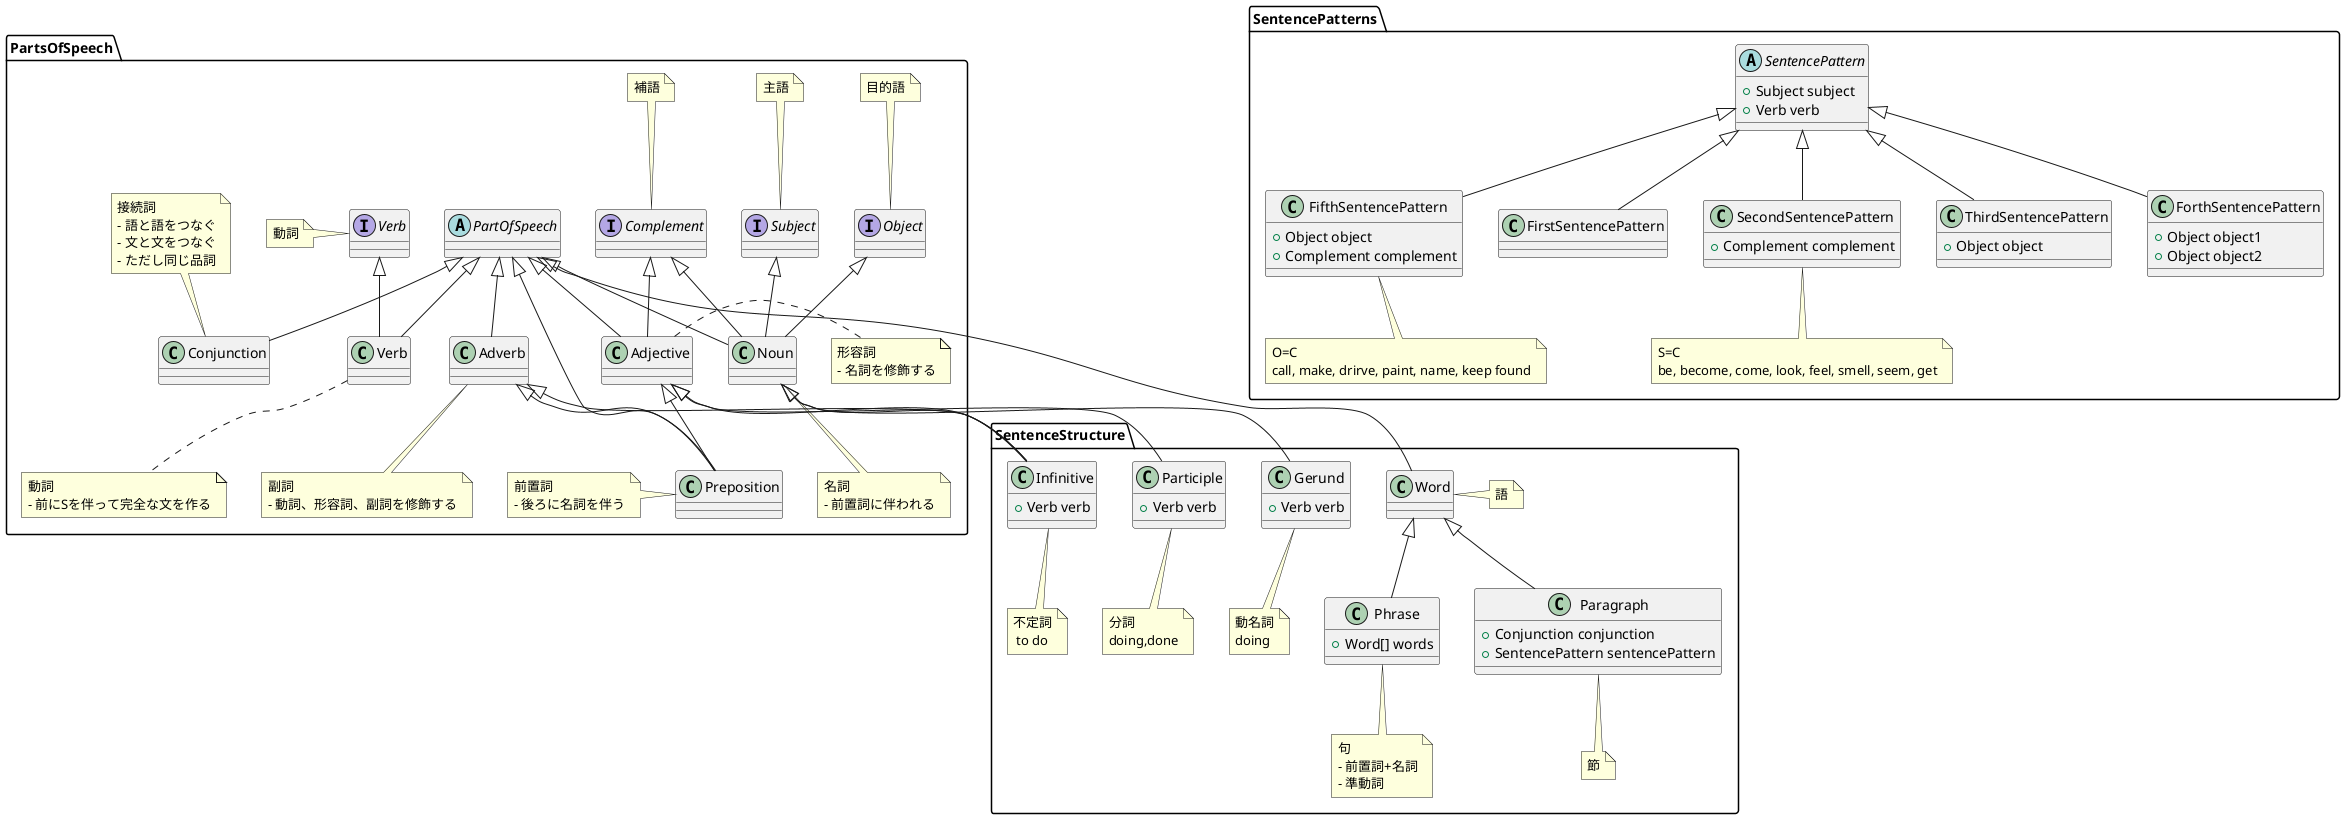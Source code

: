 @startuml Structure of English

package PartsOfSpeech {
    interface Subject
    note top : 主語

    interface "Verb" as IVerb
    note left : 動詞

    interface Object
    note top : 目的語

    interface Complement
    note top : 補語

    abstract class PartOfSpeech {
    }

    '名詞
    class Noun {
    }
    note bottom : 名詞\n- 前置詞に伴われる
    PartOfSpeech <|-- Noun
    Subject <|-- Noun
    Object <|-- Noun
    Complement <|-- Noun

    '動詞
    class Verb {

    }
    note bottom : 動詞\n- 前にSを伴って完全な文を作る
    PartOfSpeech <|-- Verb
    IVerb <|-- Verb

    '形容詞
    class Adjective {

    }
    note right : 形容詞\n- 名詞を修飾する
    Complement <|-- Adjective
    PartOfSpeech <|-- Adjective

    '副詞
    class Adverb {

    }
    note bottom : 副詞\n- 動詞、形容詞、副詞を修飾する
    PartOfSpeech <|-- Adverb

    '前置詞
    class Preposition {

    }
    note left : 前置詞\n- 後ろに名詞を伴う
    PartOfSpeech <|-- Preposition
    Adjective <|-- Preposition
    Adverb <|-- Preposition

    '接続詞
    class Conjunction {

    }
    note top : 接続詞\n- 語と語をつなぐ\n- 文と文をつなぐ\n- ただし同じ品詞
    PartOfSpeech <|-- Conjunction
}

package SentencePatterns {
    abstract class SentencePattern {
        + Subject subject
        + Verb verb
    }

    class FirstSentencePattern {
    }
    SentencePattern <|-- FirstSentencePattern

    class SecondSentencePattern {
        + Complement complement
    }
    note bottom : S=C\nbe, become, come, look, feel, smell, seem, get
    SentencePattern <|-- SecondSentencePattern

    class ThirdSentencePattern {
        + Object object
    }
    SentencePattern <|-- ThirdSentencePattern

    class ForthSentencePattern {
        + Object object1
        + Object object2
    }
    SentencePattern <|-- ForthSentencePattern

    class FifthSentencePattern {
        + Object object
        + Complement complement
    }
    note bottom : O=C\ncall, make, drirve, paint, name, keep found
    SentencePattern <|-- FifthSentencePattern
}

package SentenceStructure {
    class Word {

    }
    note right : 語
    PartOfSpeech <|-- Word

    class Phrase {
        + Word[] words
    }
    note bottom : 句\n- 前置詞+名詞\n- 準動詞
    Word <|-- Phrase

    class Paragraph {
        + Conjunction conjunction
        + SentencePattern sentencePattern
    }
    note bottom : 節
    Word <|-- Paragraph

    class Gerund {
        + Verb verb
    }
    note bottom : 動名詞\ndoing
    Noun <|-- Gerund

    class Participle {
        + Verb verb
    }
    note bottom : 分詞\ndoing,done
    Adjective <|-- Participle

    class Infinitive {
        + Verb verb
    }
    note bottom : 不定詞\n to do
    Noun <|-- Infinitive
    Adjective <|-- Infinitive
    Adverb <|-- Infinitive
}
@enduml